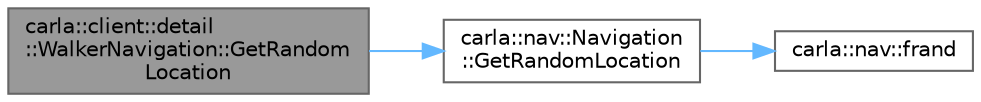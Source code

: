 digraph "carla::client::detail::WalkerNavigation::GetRandomLocation"
{
 // INTERACTIVE_SVG=YES
 // LATEX_PDF_SIZE
  bgcolor="transparent";
  edge [fontname=Helvetica,fontsize=10,labelfontname=Helvetica,labelfontsize=10];
  node [fontname=Helvetica,fontsize=10,shape=box,height=0.2,width=0.4];
  rankdir="LR";
  Node1 [id="Node000001",label="carla::client::detail\l::WalkerNavigation::GetRandom\lLocation",height=0.2,width=0.4,color="gray40", fillcolor="grey60", style="filled", fontcolor="black",tooltip=" "];
  Node1 -> Node2 [id="edge1_Node000001_Node000002",color="steelblue1",style="solid",tooltip=" "];
  Node2 [id="Node000002",label="carla::nav::Navigation\l::GetRandomLocation",height=0.2,width=0.4,color="grey40", fillcolor="white", style="filled",URL="$d9/dc2/classcarla_1_1nav_1_1Navigation.html#a8e1766ff5a14515d4ed290a2ca26f53d",tooltip="get a random location for navigation"];
  Node2 -> Node3 [id="edge2_Node000002_Node000003",color="steelblue1",style="solid",tooltip=" "];
  Node3 [id="Node000003",label="carla::nav::frand",height=0.2,width=0.4,color="grey40", fillcolor="white", style="filled",URL="$db/dcc/namespacecarla_1_1nav.html#a1653b74e450d94d2dcdb352875bfbf31",tooltip=" "];
}
